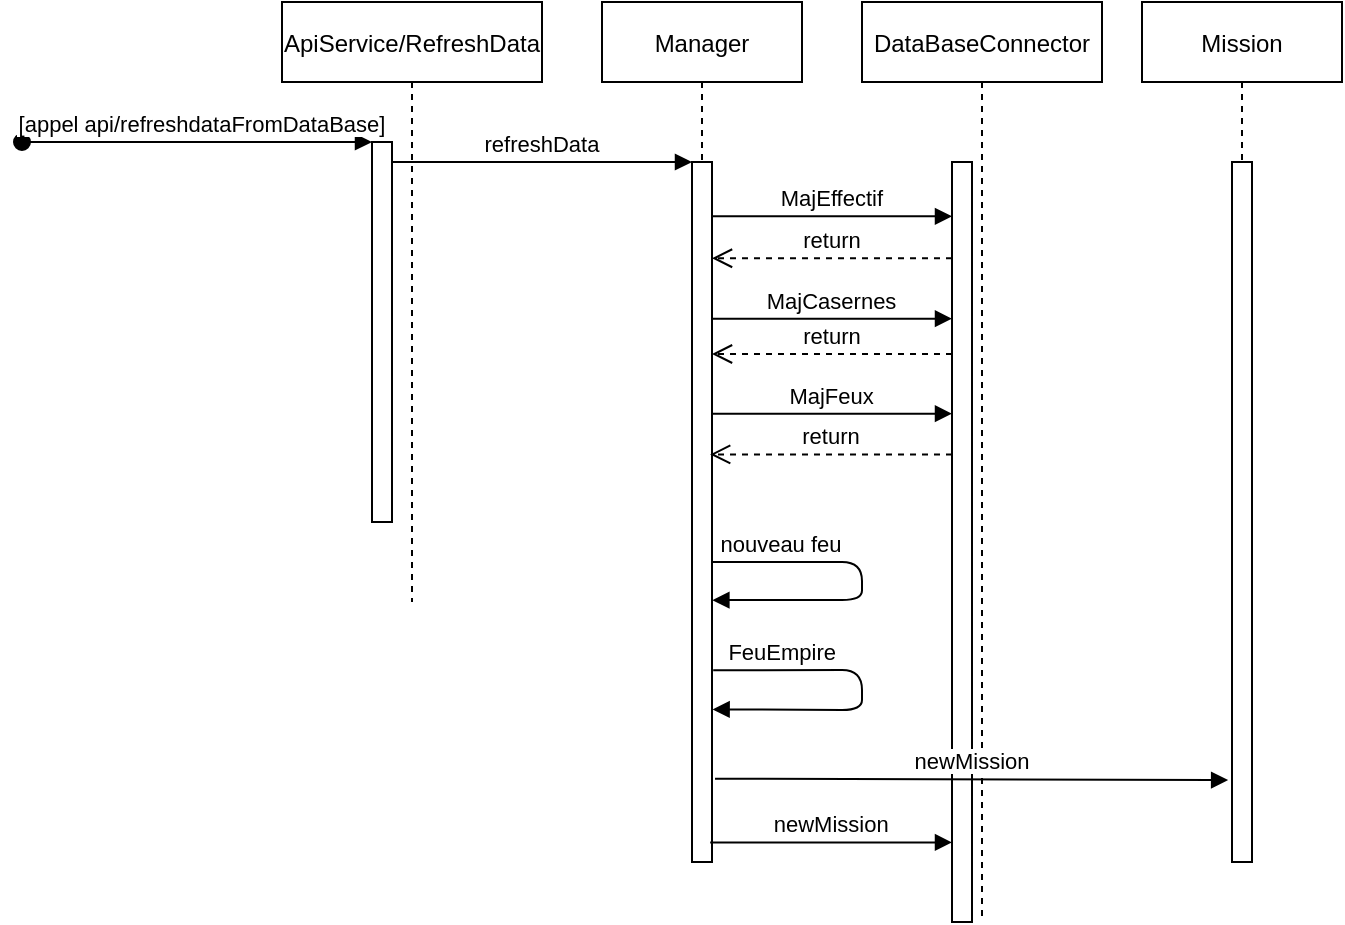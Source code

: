 <mxfile version="14.0.4" type="github">
  <diagram id="kgpKYQtTHZ0yAKxKKP6v" name="Page-1">
    <mxGraphModel dx="1318" dy="255" grid="1" gridSize="10" guides="1" tooltips="1" connect="1" arrows="1" fold="1" page="1" pageScale="1" pageWidth="850" pageHeight="1100" math="0" shadow="0">
      <root>
        <mxCell id="0" />
        <mxCell id="1" parent="0" />
        <mxCell id="3nuBFxr9cyL0pnOWT2aG-1" value="ApiService/RefreshData" style="shape=umlLifeline;perimeter=lifelinePerimeter;container=1;collapsible=0;recursiveResize=0;rounded=0;shadow=0;strokeWidth=1;" parent="1" vertex="1">
          <mxGeometry x="90" y="80" width="130" height="300" as="geometry" />
        </mxCell>
        <mxCell id="3nuBFxr9cyL0pnOWT2aG-2" value="" style="points=[];perimeter=orthogonalPerimeter;rounded=0;shadow=0;strokeWidth=1;" parent="3nuBFxr9cyL0pnOWT2aG-1" vertex="1">
          <mxGeometry x="45" y="70" width="10" height="190" as="geometry" />
        </mxCell>
        <mxCell id="3nuBFxr9cyL0pnOWT2aG-3" value="[appel api/refreshdataFromDataBase]" style="verticalAlign=bottom;startArrow=oval;endArrow=block;startSize=8;shadow=0;strokeWidth=1;" parent="3nuBFxr9cyL0pnOWT2aG-1" target="3nuBFxr9cyL0pnOWT2aG-2" edge="1">
          <mxGeometry x="0.029" relative="1" as="geometry">
            <mxPoint x="-130" y="70" as="sourcePoint" />
            <mxPoint as="offset" />
          </mxGeometry>
        </mxCell>
        <mxCell id="3nuBFxr9cyL0pnOWT2aG-5" value="Manager" style="shape=umlLifeline;perimeter=lifelinePerimeter;container=1;collapsible=0;recursiveResize=0;rounded=0;shadow=0;strokeWidth=1;" parent="1" vertex="1">
          <mxGeometry x="250" y="80" width="100" height="430" as="geometry" />
        </mxCell>
        <mxCell id="3nuBFxr9cyL0pnOWT2aG-6" value="" style="points=[];perimeter=orthogonalPerimeter;rounded=0;shadow=0;strokeWidth=1;" parent="3nuBFxr9cyL0pnOWT2aG-5" vertex="1">
          <mxGeometry x="45" y="80" width="10" height="350" as="geometry" />
        </mxCell>
        <mxCell id="DopvcjN36Z4AIwr0QMlW-14" value="FeuEmpire" style="verticalAlign=bottom;endArrow=block;shadow=0;strokeWidth=1;exitX=1.06;exitY=0.726;exitDx=0;exitDy=0;exitPerimeter=0;entryX=1.032;entryY=0.782;entryDx=0;entryDy=0;entryPerimeter=0;" edge="1" parent="3nuBFxr9cyL0pnOWT2aG-5" source="3nuBFxr9cyL0pnOWT2aG-6" target="3nuBFxr9cyL0pnOWT2aG-6">
          <mxGeometry x="-0.589" relative="1" as="geometry">
            <mxPoint x="64.45" y="121.05" as="sourcePoint" />
            <mxPoint x="245.14" y="122.4" as="targetPoint" />
            <Array as="points">
              <mxPoint x="130" y="334" />
              <mxPoint x="130" y="354" />
            </Array>
            <mxPoint as="offset" />
          </mxGeometry>
        </mxCell>
        <mxCell id="DopvcjN36Z4AIwr0QMlW-15" value="nouveau feu" style="verticalAlign=bottom;endArrow=block;shadow=0;strokeWidth=1;entryX=1.02;entryY=0.909;entryDx=0;entryDy=0;entryPerimeter=0;" edge="1" parent="3nuBFxr9cyL0pnOWT2aG-5">
          <mxGeometry x="-0.589" relative="1" as="geometry">
            <mxPoint x="55" y="280" as="sourcePoint" />
            <mxPoint x="55.2" y="299.07" as="targetPoint" />
            <Array as="points">
              <mxPoint x="130" y="280" />
              <mxPoint x="130" y="299" />
            </Array>
            <mxPoint as="offset" />
          </mxGeometry>
        </mxCell>
        <mxCell id="3nuBFxr9cyL0pnOWT2aG-8" value="refreshData" style="verticalAlign=bottom;endArrow=block;entryX=0;entryY=0;shadow=0;strokeWidth=1;" parent="1" source="3nuBFxr9cyL0pnOWT2aG-2" target="3nuBFxr9cyL0pnOWT2aG-6" edge="1">
          <mxGeometry relative="1" as="geometry">
            <mxPoint x="275" y="160" as="sourcePoint" />
          </mxGeometry>
        </mxCell>
        <mxCell id="DopvcjN36Z4AIwr0QMlW-1" value="DataBaseConnector" style="shape=umlLifeline;perimeter=lifelinePerimeter;container=1;collapsible=0;recursiveResize=0;rounded=0;shadow=0;strokeWidth=1;" vertex="1" parent="1">
          <mxGeometry x="380" y="80" width="120" height="460" as="geometry" />
        </mxCell>
        <mxCell id="DopvcjN36Z4AIwr0QMlW-2" value="" style="points=[];perimeter=orthogonalPerimeter;rounded=0;shadow=0;strokeWidth=1;" vertex="1" parent="DopvcjN36Z4AIwr0QMlW-1">
          <mxGeometry x="45" y="80" width="10" height="380" as="geometry" />
        </mxCell>
        <mxCell id="DopvcjN36Z4AIwr0QMlW-3" value="MajEffectif" style="verticalAlign=bottom;endArrow=block;shadow=0;strokeWidth=1;exitX=0.997;exitY=0.089;exitDx=0;exitDy=0;exitPerimeter=0;" edge="1" parent="1" target="DopvcjN36Z4AIwr0QMlW-2">
          <mxGeometry relative="1" as="geometry">
            <mxPoint x="304.97" y="187.15" as="sourcePoint" />
            <mxPoint x="425.14" y="207.3" as="targetPoint" />
          </mxGeometry>
        </mxCell>
        <mxCell id="DopvcjN36Z4AIwr0QMlW-4" value="MajCasernes" style="verticalAlign=bottom;endArrow=block;shadow=0;strokeWidth=1;exitX=0.979;exitY=0.252;exitDx=0;exitDy=0;exitPerimeter=0;" edge="1" parent="1" target="DopvcjN36Z4AIwr0QMlW-2">
          <mxGeometry relative="1" as="geometry">
            <mxPoint x="304.79" y="238.32" as="sourcePoint" />
            <mxPoint x="420" y="239" as="targetPoint" />
          </mxGeometry>
        </mxCell>
        <mxCell id="DopvcjN36Z4AIwr0QMlW-5" value="MajFeux" style="verticalAlign=bottom;endArrow=block;shadow=0;strokeWidth=1;exitX=0.979;exitY=0.374;exitDx=0;exitDy=0;exitPerimeter=0;" edge="1" parent="1" target="DopvcjN36Z4AIwr0QMlW-2">
          <mxGeometry relative="1" as="geometry">
            <mxPoint x="304.79" y="285.84" as="sourcePoint" />
            <mxPoint x="485.02" y="286.64" as="targetPoint" />
          </mxGeometry>
        </mxCell>
        <mxCell id="DopvcjN36Z4AIwr0QMlW-6" value="return" style="verticalAlign=bottom;endArrow=open;dashed=1;endSize=8;shadow=0;strokeWidth=1;" edge="1" parent="1" source="DopvcjN36Z4AIwr0QMlW-2">
          <mxGeometry relative="1" as="geometry">
            <mxPoint x="305" y="208.12" as="targetPoint" />
            <mxPoint x="483" y="208.12" as="sourcePoint" />
          </mxGeometry>
        </mxCell>
        <mxCell id="DopvcjN36Z4AIwr0QMlW-7" value="return" style="verticalAlign=bottom;endArrow=open;dashed=1;endSize=8;shadow=0;strokeWidth=1;" edge="1" parent="1" source="DopvcjN36Z4AIwr0QMlW-2">
          <mxGeometry relative="1" as="geometry">
            <mxPoint x="305" y="256" as="targetPoint" />
            <mxPoint x="483.47" y="256" as="sourcePoint" />
          </mxGeometry>
        </mxCell>
        <mxCell id="DopvcjN36Z4AIwr0QMlW-9" value="return" style="verticalAlign=bottom;endArrow=open;dashed=1;endSize=8;shadow=0;strokeWidth=1;entryX=0.906;entryY=0.745;entryDx=0;entryDy=0;entryPerimeter=0;" edge="1" parent="1" source="DopvcjN36Z4AIwr0QMlW-2">
          <mxGeometry relative="1" as="geometry">
            <mxPoint x="304.06" y="306.2" as="targetPoint" />
            <mxPoint x="483.78" y="306.68" as="sourcePoint" />
          </mxGeometry>
        </mxCell>
        <mxCell id="DopvcjN36Z4AIwr0QMlW-16" value="Mission" style="shape=umlLifeline;perimeter=lifelinePerimeter;container=1;collapsible=0;recursiveResize=0;rounded=0;shadow=0;strokeWidth=1;" vertex="1" parent="1">
          <mxGeometry x="520" y="80" width="100" height="430" as="geometry" />
        </mxCell>
        <mxCell id="DopvcjN36Z4AIwr0QMlW-17" value="" style="points=[];perimeter=orthogonalPerimeter;rounded=0;shadow=0;strokeWidth=1;" vertex="1" parent="DopvcjN36Z4AIwr0QMlW-16">
          <mxGeometry x="45" y="80" width="10" height="350" as="geometry" />
        </mxCell>
        <mxCell id="DopvcjN36Z4AIwr0QMlW-20" value="newMission" style="verticalAlign=bottom;endArrow=block;shadow=0;strokeWidth=1;exitX=1.152;exitY=0.881;exitDx=0;exitDy=0;exitPerimeter=0;entryX=-0.193;entryY=0.883;entryDx=0;entryDy=0;entryPerimeter=0;" edge="1" parent="1" source="3nuBFxr9cyL0pnOWT2aG-6" target="DopvcjN36Z4AIwr0QMlW-17">
          <mxGeometry relative="1" as="geometry">
            <mxPoint x="310.0" y="470.0" as="sourcePoint" />
            <mxPoint x="429.83" y="470.88" as="targetPoint" />
          </mxGeometry>
        </mxCell>
        <mxCell id="DopvcjN36Z4AIwr0QMlW-21" value="newMission" style="verticalAlign=bottom;endArrow=block;shadow=0;strokeWidth=1;exitX=0.909;exitY=0.972;exitDx=0;exitDy=0;exitPerimeter=0;" edge="1" parent="1" source="3nuBFxr9cyL0pnOWT2aG-6" target="DopvcjN36Z4AIwr0QMlW-2">
          <mxGeometry relative="1" as="geometry">
            <mxPoint x="330" y="500" as="sourcePoint" />
            <mxPoint x="586.55" y="500.7" as="targetPoint" />
          </mxGeometry>
        </mxCell>
      </root>
    </mxGraphModel>
  </diagram>
</mxfile>
